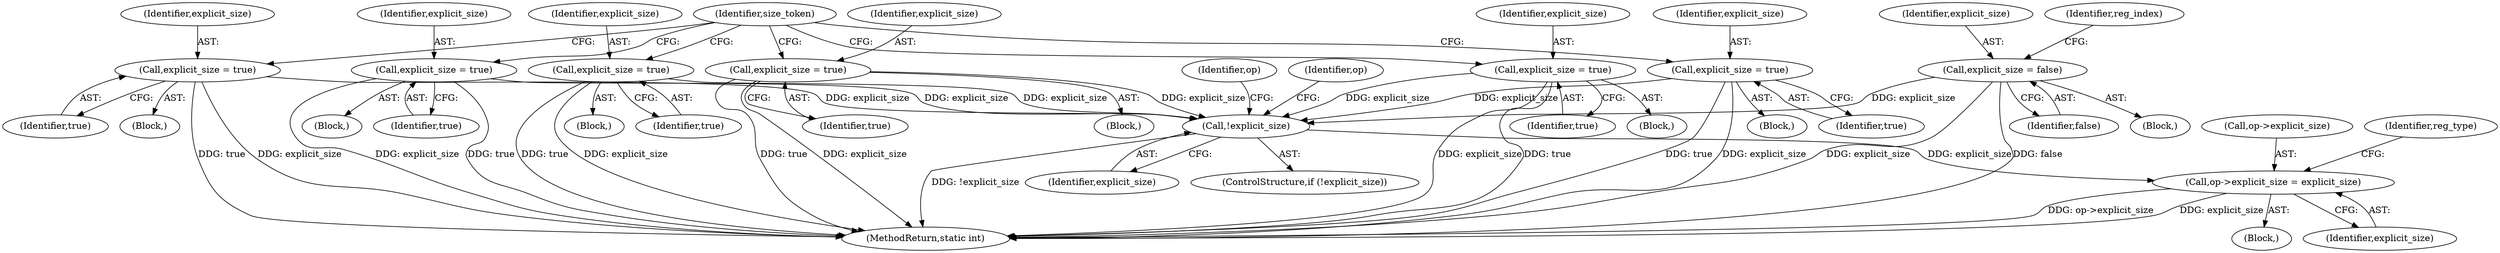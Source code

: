 digraph "0_radare2_9b46d38dd3c4de6048a488b655c7319f845af185@pointer" {
"1000577" [label="(Call,op->explicit_size = explicit_size)"];
"1000564" [label="(Call,!explicit_size)"];
"1000180" [label="(Call,explicit_size = true)"];
"1000305" [label="(Call,explicit_size = true)"];
"1000230" [label="(Call,explicit_size = true)"];
"1000280" [label="(Call,explicit_size = true)"];
"1000255" [label="(Call,explicit_size = true)"];
"1000205" [label="(Call,explicit_size = true)"];
"1000122" [label="(Call,explicit_size = false)"];
"1000281" [label="(Identifier,explicit_size)"];
"1000578" [label="(Call,op->explicit_size)"];
"1000180" [label="(Call,explicit_size = true)"];
"1000563" [label="(ControlStructure,if (!explicit_size))"];
"1000565" [label="(Identifier,explicit_size)"];
"1000282" [label="(Identifier,true)"];
"1000110" [label="(Block,)"];
"1000242" [label="(Block,)"];
"1000123" [label="(Identifier,explicit_size)"];
"1000267" [label="(Block,)"];
"1000135" [label="(Identifier,size_token)"];
"1000206" [label="(Identifier,explicit_size)"];
"1000192" [label="(Block,)"];
"1000257" [label="(Identifier,true)"];
"1000232" [label="(Identifier,true)"];
"1000469" [label="(Block,)"];
"1000577" [label="(Call,op->explicit_size = explicit_size)"];
"1000280" [label="(Call,explicit_size = true)"];
"1000934" [label="(MethodReturn,static int)"];
"1000230" [label="(Call,explicit_size = true)"];
"1000122" [label="(Call,explicit_size = false)"];
"1000574" [label="(Identifier,op)"];
"1000564" [label="(Call,!explicit_size)"];
"1000305" [label="(Call,explicit_size = true)"];
"1000292" [label="(Block,)"];
"1000207" [label="(Identifier,true)"];
"1000231" [label="(Identifier,explicit_size)"];
"1000306" [label="(Identifier,explicit_size)"];
"1000167" [label="(Block,)"];
"1000585" [label="(Identifier,reg_type)"];
"1000307" [label="(Identifier,true)"];
"1000217" [label="(Block,)"];
"1000127" [label="(Identifier,reg_index)"];
"1000255" [label="(Call,explicit_size = true)"];
"1000256" [label="(Identifier,explicit_size)"];
"1000181" [label="(Identifier,explicit_size)"];
"1000182" [label="(Identifier,true)"];
"1000569" [label="(Identifier,op)"];
"1000205" [label="(Call,explicit_size = true)"];
"1000124" [label="(Identifier,false)"];
"1000581" [label="(Identifier,explicit_size)"];
"1000577" -> "1000469"  [label="AST: "];
"1000577" -> "1000581"  [label="CFG: "];
"1000578" -> "1000577"  [label="AST: "];
"1000581" -> "1000577"  [label="AST: "];
"1000585" -> "1000577"  [label="CFG: "];
"1000577" -> "1000934"  [label="DDG: op->explicit_size"];
"1000577" -> "1000934"  [label="DDG: explicit_size"];
"1000564" -> "1000577"  [label="DDG: explicit_size"];
"1000564" -> "1000563"  [label="AST: "];
"1000564" -> "1000565"  [label="CFG: "];
"1000565" -> "1000564"  [label="AST: "];
"1000569" -> "1000564"  [label="CFG: "];
"1000574" -> "1000564"  [label="CFG: "];
"1000564" -> "1000934"  [label="DDG: !explicit_size"];
"1000180" -> "1000564"  [label="DDG: explicit_size"];
"1000305" -> "1000564"  [label="DDG: explicit_size"];
"1000230" -> "1000564"  [label="DDG: explicit_size"];
"1000280" -> "1000564"  [label="DDG: explicit_size"];
"1000255" -> "1000564"  [label="DDG: explicit_size"];
"1000205" -> "1000564"  [label="DDG: explicit_size"];
"1000122" -> "1000564"  [label="DDG: explicit_size"];
"1000180" -> "1000167"  [label="AST: "];
"1000180" -> "1000182"  [label="CFG: "];
"1000181" -> "1000180"  [label="AST: "];
"1000182" -> "1000180"  [label="AST: "];
"1000135" -> "1000180"  [label="CFG: "];
"1000180" -> "1000934"  [label="DDG: true"];
"1000180" -> "1000934"  [label="DDG: explicit_size"];
"1000305" -> "1000292"  [label="AST: "];
"1000305" -> "1000307"  [label="CFG: "];
"1000306" -> "1000305"  [label="AST: "];
"1000307" -> "1000305"  [label="AST: "];
"1000135" -> "1000305"  [label="CFG: "];
"1000305" -> "1000934"  [label="DDG: true"];
"1000305" -> "1000934"  [label="DDG: explicit_size"];
"1000230" -> "1000217"  [label="AST: "];
"1000230" -> "1000232"  [label="CFG: "];
"1000231" -> "1000230"  [label="AST: "];
"1000232" -> "1000230"  [label="AST: "];
"1000135" -> "1000230"  [label="CFG: "];
"1000230" -> "1000934"  [label="DDG: explicit_size"];
"1000230" -> "1000934"  [label="DDG: true"];
"1000280" -> "1000267"  [label="AST: "];
"1000280" -> "1000282"  [label="CFG: "];
"1000281" -> "1000280"  [label="AST: "];
"1000282" -> "1000280"  [label="AST: "];
"1000135" -> "1000280"  [label="CFG: "];
"1000280" -> "1000934"  [label="DDG: true"];
"1000280" -> "1000934"  [label="DDG: explicit_size"];
"1000255" -> "1000242"  [label="AST: "];
"1000255" -> "1000257"  [label="CFG: "];
"1000256" -> "1000255"  [label="AST: "];
"1000257" -> "1000255"  [label="AST: "];
"1000135" -> "1000255"  [label="CFG: "];
"1000255" -> "1000934"  [label="DDG: true"];
"1000255" -> "1000934"  [label="DDG: explicit_size"];
"1000205" -> "1000192"  [label="AST: "];
"1000205" -> "1000207"  [label="CFG: "];
"1000206" -> "1000205"  [label="AST: "];
"1000207" -> "1000205"  [label="AST: "];
"1000135" -> "1000205"  [label="CFG: "];
"1000205" -> "1000934"  [label="DDG: explicit_size"];
"1000205" -> "1000934"  [label="DDG: true"];
"1000122" -> "1000110"  [label="AST: "];
"1000122" -> "1000124"  [label="CFG: "];
"1000123" -> "1000122"  [label="AST: "];
"1000124" -> "1000122"  [label="AST: "];
"1000127" -> "1000122"  [label="CFG: "];
"1000122" -> "1000934"  [label="DDG: explicit_size"];
"1000122" -> "1000934"  [label="DDG: false"];
}
